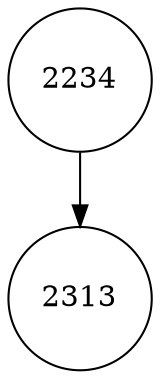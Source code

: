 digraph G{
node [shape=circle];
"0xc0000d6168"[label="2234"];
"0xc0000d6168" -> "0xc0000f46b0";
"0xc0000f46b0"[label="2313"];

}
